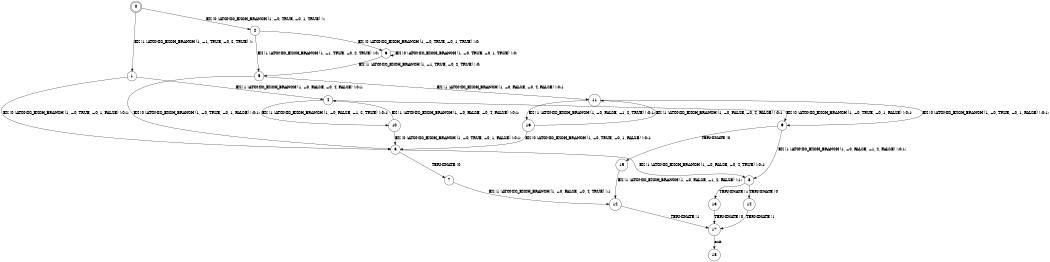 digraph BCG {
size = "7, 10.5";
center = TRUE;
node [shape = circle];
0 [peripheries = 2];
0 -> 1 [label = "EX !1 !ATOMIC_EXCH_BRANCH (1, +1, TRUE, +0, 2, TRUE) !::"];
0 -> 2 [label = "EX !0 !ATOMIC_EXCH_BRANCH (1, +0, TRUE, +0, 1, TRUE) !::"];
1 -> 3 [label = "EX !0 !ATOMIC_EXCH_BRANCH (1, +0, TRUE, +0, 1, FALSE) !:0:1:"];
1 -> 4 [label = "EX !1 !ATOMIC_EXCH_BRANCH (1, +0, FALSE, +0, 4, FALSE) !:0:1:"];
2 -> 5 [label = "EX !1 !ATOMIC_EXCH_BRANCH (1, +1, TRUE, +0, 2, TRUE) !:0:"];
2 -> 6 [label = "EX !0 !ATOMIC_EXCH_BRANCH (1, +0, TRUE, +0, 1, TRUE) !:0:"];
3 -> 7 [label = "TERMINATE !0"];
3 -> 8 [label = "EX !1 !ATOMIC_EXCH_BRANCH (1, +0, FALSE, +0, 4, TRUE) !:0:1:"];
4 -> 9 [label = "EX !0 !ATOMIC_EXCH_BRANCH (1, +0, TRUE, +0, 1, FALSE) !:0:1:"];
4 -> 10 [label = "EX !1 !ATOMIC_EXCH_BRANCH (1, +0, FALSE, +1, 2, TRUE) !:0:1:"];
5 -> 11 [label = "EX !1 !ATOMIC_EXCH_BRANCH (1, +0, FALSE, +0, 4, FALSE) !:0:1:"];
5 -> 3 [label = "EX !0 !ATOMIC_EXCH_BRANCH (1, +0, TRUE, +0, 1, FALSE) !:0:1:"];
6 -> 5 [label = "EX !1 !ATOMIC_EXCH_BRANCH (1, +1, TRUE, +0, 2, TRUE) !:0:"];
6 -> 6 [label = "EX !0 !ATOMIC_EXCH_BRANCH (1, +0, TRUE, +0, 1, TRUE) !:0:"];
7 -> 12 [label = "EX !1 !ATOMIC_EXCH_BRANCH (1, +0, FALSE, +0, 4, TRUE) !:1:"];
8 -> 13 [label = "TERMINATE !1"];
8 -> 14 [label = "TERMINATE !0"];
9 -> 15 [label = "TERMINATE !0"];
9 -> 8 [label = "EX !1 !ATOMIC_EXCH_BRANCH (1, +0, FALSE, +1, 2, FALSE) !:0:1:"];
10 -> 3 [label = "EX !0 !ATOMIC_EXCH_BRANCH (1, +0, TRUE, +0, 1, FALSE) !:0:1:"];
10 -> 4 [label = "EX !1 !ATOMIC_EXCH_BRANCH (1, +0, FALSE, +0, 4, FALSE) !:0:1:"];
11 -> 16 [label = "EX !1 !ATOMIC_EXCH_BRANCH (1, +0, FALSE, +1, 2, TRUE) !:0:1:"];
11 -> 9 [label = "EX !0 !ATOMIC_EXCH_BRANCH (1, +0, TRUE, +0, 1, FALSE) !:0:1:"];
12 -> 17 [label = "TERMINATE !1"];
13 -> 17 [label = "TERMINATE !0"];
14 -> 17 [label = "TERMINATE !1"];
15 -> 12 [label = "EX !1 !ATOMIC_EXCH_BRANCH (1, +0, FALSE, +1, 2, FALSE) !:1:"];
16 -> 11 [label = "EX !1 !ATOMIC_EXCH_BRANCH (1, +0, FALSE, +0, 4, FALSE) !:0:1:"];
16 -> 3 [label = "EX !0 !ATOMIC_EXCH_BRANCH (1, +0, TRUE, +0, 1, FALSE) !:0:1:"];
17 -> 18 [label = "exit"];
}
